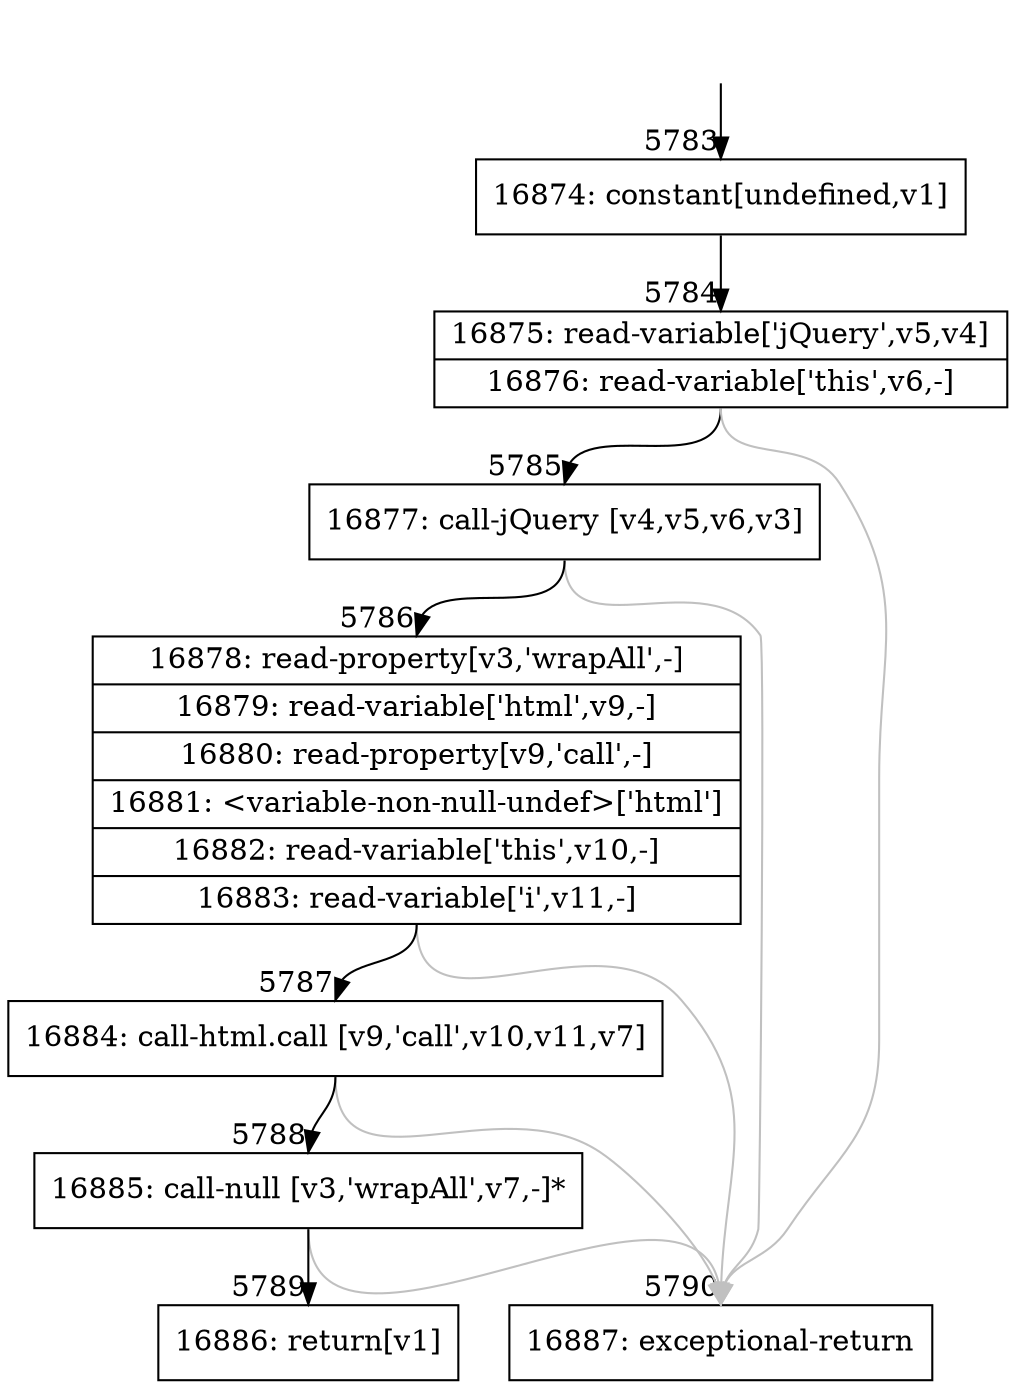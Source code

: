 digraph {
rankdir="TD"
BB_entry376[shape=none,label=""];
BB_entry376 -> BB5783 [tailport=s, headport=n, headlabel="    5783"]
BB5783 [shape=record label="{16874: constant[undefined,v1]}" ] 
BB5783 -> BB5784 [tailport=s, headport=n, headlabel="      5784"]
BB5784 [shape=record label="{16875: read-variable['jQuery',v5,v4]|16876: read-variable['this',v6,-]}" ] 
BB5784 -> BB5785 [tailport=s, headport=n, headlabel="      5785"]
BB5784 -> BB5790 [tailport=s, headport=n, color=gray, headlabel="      5790"]
BB5785 [shape=record label="{16877: call-jQuery [v4,v5,v6,v3]}" ] 
BB5785 -> BB5786 [tailport=s, headport=n, headlabel="      5786"]
BB5785 -> BB5790 [tailport=s, headport=n, color=gray]
BB5786 [shape=record label="{16878: read-property[v3,'wrapAll',-]|16879: read-variable['html',v9,-]|16880: read-property[v9,'call',-]|16881: \<variable-non-null-undef\>['html']|16882: read-variable['this',v10,-]|16883: read-variable['i',v11,-]}" ] 
BB5786 -> BB5787 [tailport=s, headport=n, headlabel="      5787"]
BB5786 -> BB5790 [tailport=s, headport=n, color=gray]
BB5787 [shape=record label="{16884: call-html.call [v9,'call',v10,v11,v7]}" ] 
BB5787 -> BB5788 [tailport=s, headport=n, headlabel="      5788"]
BB5787 -> BB5790 [tailport=s, headport=n, color=gray]
BB5788 [shape=record label="{16885: call-null [v3,'wrapAll',v7,-]*}" ] 
BB5788 -> BB5789 [tailport=s, headport=n, headlabel="      5789"]
BB5788 -> BB5790 [tailport=s, headport=n, color=gray]
BB5789 [shape=record label="{16886: return[v1]}" ] 
BB5790 [shape=record label="{16887: exceptional-return}" ] 
//#$~ 5886
}
